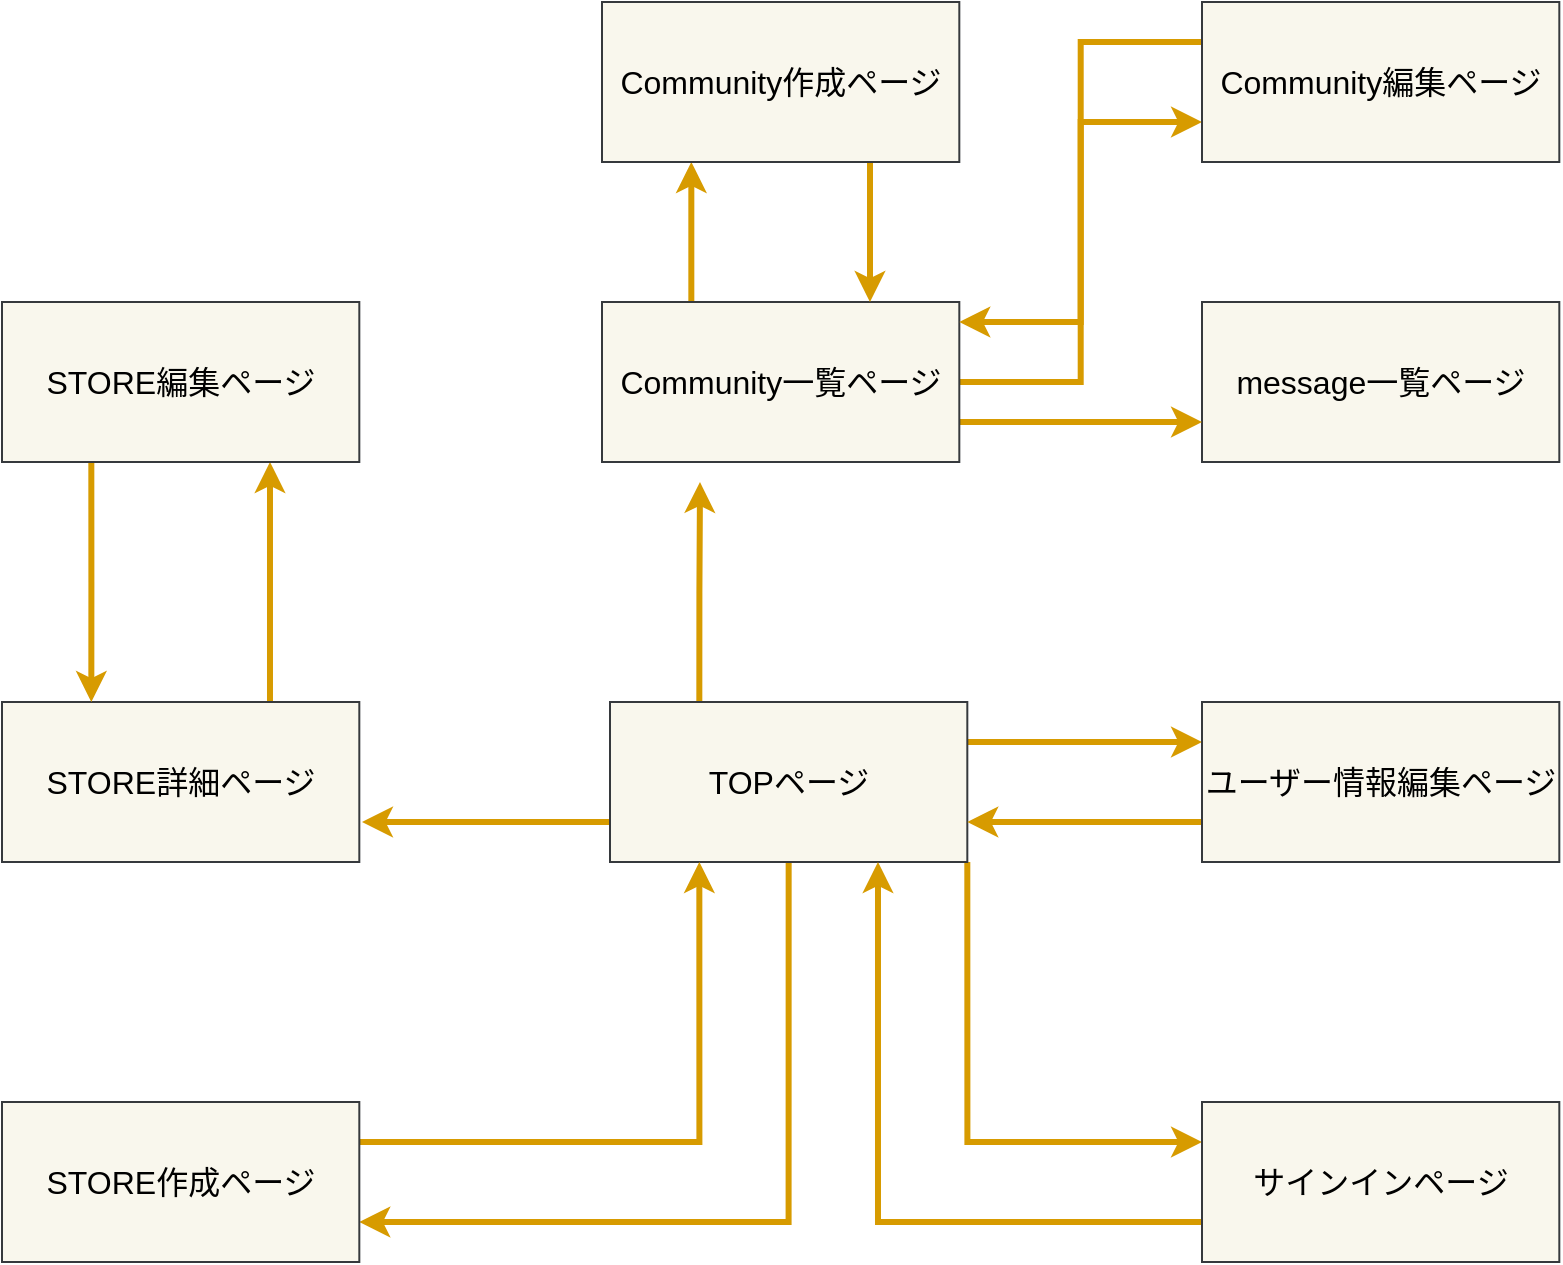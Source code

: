 <mxfile version="13.10.0" type="embed">
    <diagram id="PkXVh8sz4eZBX68_o71-" name="ページ1">
        <mxGraphModel dx="1016" dy="739" grid="1" gridSize="10" guides="1" tooltips="1" connect="1" arrows="1" fold="1" page="1" pageScale="1" pageWidth="827" pageHeight="1169" math="0" shadow="0">
            <root>
                <mxCell id="0"/>
                <mxCell id="1" parent="0"/>
                <mxCell id="2" value="message一覧ページ" style="rounded=0;whiteSpace=wrap;html=1;fillColor=#f9f7ed;strokeColor=#36393d;fontColor=#000000;aspect=fixed;fontSize=16;" parent="1" vertex="1">
                    <mxGeometry x="620" y="160" width="178.66" height="80" as="geometry"/>
                </mxCell>
                <mxCell id="22" style="edgeStyle=orthogonalEdgeStyle;rounded=0;orthogonalLoop=1;jettySize=auto;html=1;exitX=1;exitY=0.25;exitDx=0;exitDy=0;entryX=0;entryY=0.25;entryDx=0;entryDy=0;strokeWidth=3;fontSize=16;fontColor=#000000;gradientColor=#ffa500;fillColor=#ffcd28;strokeColor=#d79b00;" parent="1" source="4" target="5" edge="1">
                    <mxGeometry relative="1" as="geometry"/>
                </mxCell>
                <mxCell id="26" style="edgeStyle=orthogonalEdgeStyle;rounded=0;orthogonalLoop=1;jettySize=auto;html=1;exitX=1;exitY=1;exitDx=0;exitDy=0;entryX=0;entryY=0.25;entryDx=0;entryDy=0;strokeWidth=3;fontSize=16;fontColor=#000000;gradientColor=#ffa500;fillColor=#ffcd28;strokeColor=#d79b00;" parent="1" source="4" target="8" edge="1">
                    <mxGeometry relative="1" as="geometry"/>
                </mxCell>
                <mxCell id="27" style="edgeStyle=orthogonalEdgeStyle;rounded=0;orthogonalLoop=1;jettySize=auto;html=1;exitX=0.5;exitY=1;exitDx=0;exitDy=0;entryX=1;entryY=0.75;entryDx=0;entryDy=0;strokeWidth=3;fontSize=16;fontColor=#000000;gradientColor=#ffa500;fillColor=#ffcd28;strokeColor=#d79b00;" parent="1" source="4" target="10" edge="1">
                    <mxGeometry relative="1" as="geometry"/>
                </mxCell>
                <mxCell id="30" style="edgeStyle=orthogonalEdgeStyle;rounded=0;orthogonalLoop=1;jettySize=auto;html=1;exitX=0;exitY=0.75;exitDx=0;exitDy=0;strokeWidth=3;fontSize=16;fontColor=#000000;gradientColor=#ffa500;fillColor=#ffcd28;strokeColor=#d79b00;" parent="1" source="4" edge="1">
                    <mxGeometry relative="1" as="geometry">
                        <mxPoint x="200" y="420" as="targetPoint"/>
                    </mxGeometry>
                </mxCell>
                <mxCell id="34" style="edgeStyle=orthogonalEdgeStyle;rounded=0;orthogonalLoop=1;jettySize=auto;html=1;exitX=0.25;exitY=0;exitDx=0;exitDy=0;strokeWidth=3;fontSize=16;fontColor=#000000;gradientColor=#ffa500;fillColor=#ffcd28;strokeColor=#d79b00;" parent="1" source="4" edge="1">
                    <mxGeometry relative="1" as="geometry">
                        <mxPoint x="369" y="250" as="targetPoint"/>
                    </mxGeometry>
                </mxCell>
                <mxCell id="4" value="TOPページ" style="rounded=0;whiteSpace=wrap;html=1;fillColor=#f9f7ed;strokeColor=#36393d;fontColor=#000000;aspect=fixed;fontSize=16;" parent="1" vertex="1">
                    <mxGeometry x="324" y="360" width="178.66" height="80" as="geometry"/>
                </mxCell>
                <mxCell id="23" style="edgeStyle=orthogonalEdgeStyle;rounded=0;orthogonalLoop=1;jettySize=auto;html=1;exitX=0;exitY=0.75;exitDx=0;exitDy=0;entryX=1;entryY=0.75;entryDx=0;entryDy=0;strokeWidth=3;fontSize=16;fontColor=#000000;gradientColor=#ffa500;fillColor=#ffcd28;strokeColor=#d79b00;" parent="1" source="5" target="4" edge="1">
                    <mxGeometry relative="1" as="geometry"/>
                </mxCell>
                <mxCell id="5" value="ユーザー情報編集ページ" style="rounded=0;whiteSpace=wrap;html=1;fillColor=#f9f7ed;strokeColor=#36393d;fontColor=#000000;aspect=fixed;fontSize=16;" parent="1" vertex="1">
                    <mxGeometry x="620" y="360" width="178.66" height="80" as="geometry"/>
                </mxCell>
                <mxCell id="32" style="edgeStyle=orthogonalEdgeStyle;rounded=0;orthogonalLoop=1;jettySize=auto;html=1;exitX=0.75;exitY=0;exitDx=0;exitDy=0;entryX=0.75;entryY=1;entryDx=0;entryDy=0;strokeWidth=3;fontSize=16;fontColor=#000000;gradientColor=#ffa500;fillColor=#ffcd28;strokeColor=#d79b00;" parent="1" source="6" target="12" edge="1">
                    <mxGeometry relative="1" as="geometry"/>
                </mxCell>
                <mxCell id="6" value="STORE詳細ページ" style="rounded=0;whiteSpace=wrap;html=1;fillColor=#f9f7ed;strokeColor=#36393d;fontColor=#000000;aspect=fixed;fontSize=16;" parent="1" vertex="1">
                    <mxGeometry x="20" y="360" width="178.66" height="80" as="geometry"/>
                </mxCell>
                <mxCell id="37" style="edgeStyle=orthogonalEdgeStyle;rounded=0;orthogonalLoop=1;jettySize=auto;html=1;exitX=0.25;exitY=0;exitDx=0;exitDy=0;entryX=0.25;entryY=1;entryDx=0;entryDy=0;strokeWidth=3;fillColor=#ffcd28;strokeColor=#d79b00;gradientColor=#ffa500;" parent="1" source="7" target="36" edge="1">
                    <mxGeometry relative="1" as="geometry"/>
                </mxCell>
                <mxCell id="40" style="edgeStyle=orthogonalEdgeStyle;rounded=0;orthogonalLoop=1;jettySize=auto;html=1;exitX=1;exitY=0.75;exitDx=0;exitDy=0;entryX=0;entryY=0.75;entryDx=0;entryDy=0;strokeWidth=3;fillColor=#ffe6cc;strokeColor=#d79b00;" edge="1" parent="1" source="7" target="2">
                    <mxGeometry relative="1" as="geometry"/>
                </mxCell>
                <mxCell id="42" style="edgeStyle=orthogonalEdgeStyle;rounded=0;orthogonalLoop=1;jettySize=auto;html=1;exitX=1;exitY=0.5;exitDx=0;exitDy=0;entryX=0;entryY=0.75;entryDx=0;entryDy=0;strokeWidth=3;gradientColor=#ffa500;fillColor=#ffcd28;strokeColor=#d79b00;" edge="1" parent="1" source="7" target="39">
                    <mxGeometry relative="1" as="geometry"/>
                </mxCell>
                <mxCell id="7" value="Community一覧ページ" style="rounded=0;whiteSpace=wrap;html=1;fillColor=#f9f7ed;strokeColor=#36393d;fontColor=#000000;aspect=fixed;fontSize=16;" parent="1" vertex="1">
                    <mxGeometry x="320" y="160" width="178.66" height="80" as="geometry"/>
                </mxCell>
                <mxCell id="25" style="edgeStyle=orthogonalEdgeStyle;rounded=0;orthogonalLoop=1;jettySize=auto;html=1;exitX=0;exitY=0.75;exitDx=0;exitDy=0;entryX=0.75;entryY=1;entryDx=0;entryDy=0;strokeWidth=3;fontSize=16;fontColor=#000000;gradientColor=#ffa500;fillColor=#ffcd28;strokeColor=#d79b00;" parent="1" source="8" target="4" edge="1">
                    <mxGeometry relative="1" as="geometry"/>
                </mxCell>
                <mxCell id="8" value="サインインページ" style="rounded=0;whiteSpace=wrap;html=1;fillColor=#f9f7ed;strokeColor=#36393d;fontColor=#000000;aspect=fixed;fontSize=16;" parent="1" vertex="1">
                    <mxGeometry x="620" y="560" width="178.66" height="80" as="geometry"/>
                </mxCell>
                <mxCell id="28" style="edgeStyle=orthogonalEdgeStyle;rounded=0;orthogonalLoop=1;jettySize=auto;html=1;exitX=1;exitY=0.25;exitDx=0;exitDy=0;entryX=0.25;entryY=1;entryDx=0;entryDy=0;strokeWidth=3;fontSize=16;fontColor=#000000;gradientColor=#ffa500;fillColor=#ffcd28;strokeColor=#d79b00;" parent="1" source="10" target="4" edge="1">
                    <mxGeometry relative="1" as="geometry"/>
                </mxCell>
                <mxCell id="10" value="STORE作成ページ" style="rounded=0;whiteSpace=wrap;html=1;fillColor=#f9f7ed;strokeColor=#36393d;fontColor=#000000;aspect=fixed;fontSize=16;" parent="1" vertex="1">
                    <mxGeometry x="20" y="560" width="178.66" height="80" as="geometry"/>
                </mxCell>
                <mxCell id="33" style="edgeStyle=orthogonalEdgeStyle;rounded=0;orthogonalLoop=1;jettySize=auto;html=1;exitX=0.25;exitY=1;exitDx=0;exitDy=0;entryX=0.25;entryY=0;entryDx=0;entryDy=0;strokeWidth=3;fontSize=16;fontColor=#000000;gradientColor=#ffa500;fillColor=#ffcd28;strokeColor=#d79b00;" parent="1" source="12" target="6" edge="1">
                    <mxGeometry relative="1" as="geometry"/>
                </mxCell>
                <mxCell id="12" value="STORE編集ページ" style="rounded=0;whiteSpace=wrap;html=1;fillColor=#f9f7ed;strokeColor=#36393d;fontColor=#000000;aspect=fixed;fontSize=16;" parent="1" vertex="1">
                    <mxGeometry x="20" y="160" width="178.66" height="80" as="geometry"/>
                </mxCell>
                <mxCell id="38" style="edgeStyle=orthogonalEdgeStyle;rounded=0;orthogonalLoop=1;jettySize=auto;html=1;exitX=0.75;exitY=1;exitDx=0;exitDy=0;entryX=0.75;entryY=0;entryDx=0;entryDy=0;strokeWidth=3;gradientColor=#ffa500;fillColor=#ffcd28;strokeColor=#d79b00;" parent="1" source="36" target="7" edge="1">
                    <mxGeometry relative="1" as="geometry"/>
                </mxCell>
                <mxCell id="36" value="Community作成ページ" style="rounded=0;whiteSpace=wrap;html=1;fillColor=#f9f7ed;strokeColor=#36393d;fontColor=#000000;aspect=fixed;fontSize=16;" parent="1" vertex="1">
                    <mxGeometry x="320" y="10" width="178.66" height="80" as="geometry"/>
                </mxCell>
                <mxCell id="43" style="edgeStyle=orthogonalEdgeStyle;rounded=0;orthogonalLoop=1;jettySize=auto;html=1;exitX=0;exitY=0.25;exitDx=0;exitDy=0;entryX=1;entryY=0.125;entryDx=0;entryDy=0;entryPerimeter=0;strokeWidth=3;gradientColor=#ffa500;fillColor=#ffcd28;strokeColor=#d79b00;" edge="1" parent="1" source="39" target="7">
                    <mxGeometry relative="1" as="geometry"/>
                </mxCell>
                <mxCell id="39" value="Community編集ページ" style="rounded=0;whiteSpace=wrap;html=1;fillColor=#f9f7ed;strokeColor=#36393d;fontColor=#000000;aspect=fixed;fontSize=16;" vertex="1" parent="1">
                    <mxGeometry x="620" y="10" width="178.66" height="80" as="geometry"/>
                </mxCell>
            </root>
        </mxGraphModel>
    </diagram>
</mxfile>